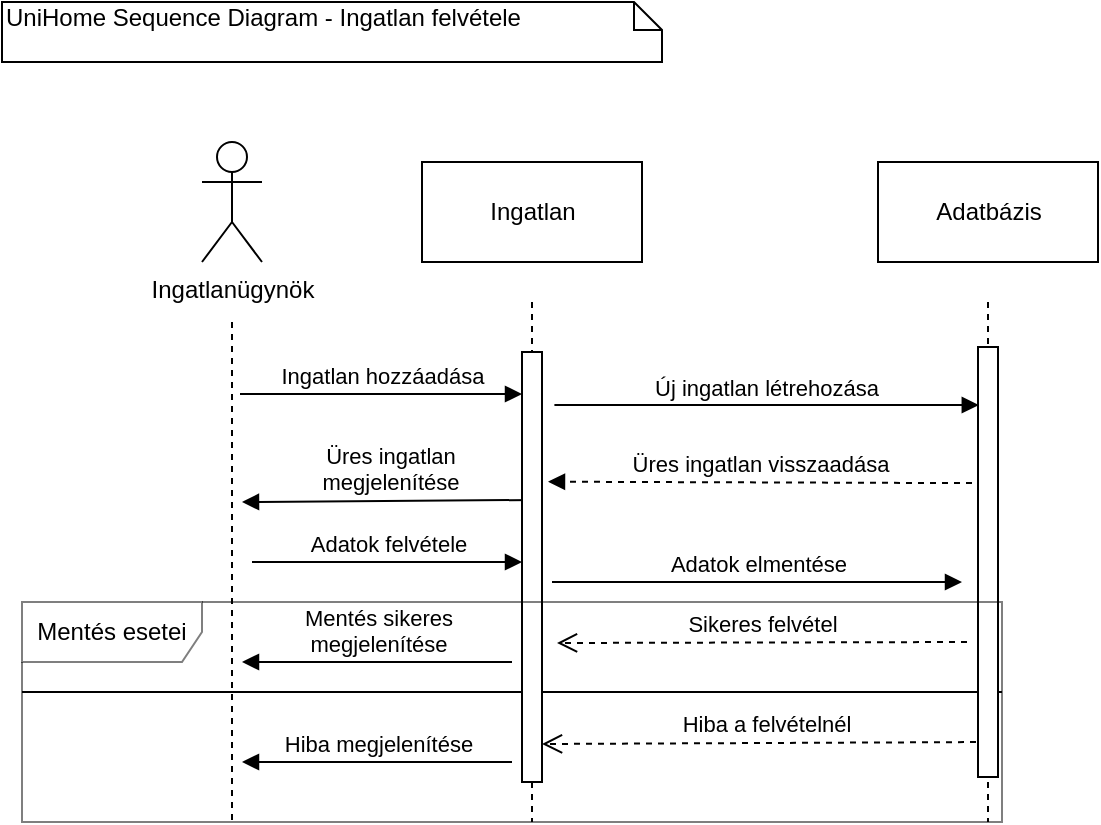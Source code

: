 <mxfile version="12.1.0" type="device" pages="1"><diagram id="O8WH-nbJDdIwoR8SOjJ0" name="Page-1"><mxGraphModel dx="1024" dy="561" grid="1" gridSize="10" guides="1" tooltips="1" connect="1" arrows="1" fold="1" page="1" pageScale="1" pageWidth="827" pageHeight="1169" math="0" shadow="0"><root><mxCell id="0"/><mxCell id="1" parent="0"/><mxCell id="MAEEGWp_GQ2vZxir57fZ-1" value="UniHome Sequence Diagram - Ingatlan felvétele" style="shape=note;whiteSpace=wrap;html=1;size=14;verticalAlign=top;align=left;spacingTop=-6;" vertex="1" parent="1"><mxGeometry x="20" y="10" width="330" height="30" as="geometry"/></mxCell><mxCell id="MAEEGWp_GQ2vZxir57fZ-3" value="Ingatlan" style="html=1;" vertex="1" parent="1"><mxGeometry x="230" y="90" width="110" height="50" as="geometry"/></mxCell><mxCell id="MAEEGWp_GQ2vZxir57fZ-4" value="Adatbázis" style="html=1;" vertex="1" parent="1"><mxGeometry x="458" y="90" width="110" height="50" as="geometry"/></mxCell><mxCell id="MAEEGWp_GQ2vZxir57fZ-6" value="Ingatlan hozzáadása" style="html=1;verticalAlign=bottom;endArrow=block;" edge="1" parent="1"><mxGeometry width="80" relative="1" as="geometry"><mxPoint x="139" y="206" as="sourcePoint"/><mxPoint x="280" y="206" as="targetPoint"/></mxGeometry></mxCell><mxCell id="MAEEGWp_GQ2vZxir57fZ-7" value="&lt;div&gt;Üres ingatlan&lt;/div&gt;&lt;div&gt; megjelenítése&lt;/div&gt;" style="html=1;verticalAlign=bottom;endArrow=block;exitX=0.3;exitY=0.376;exitDx=0;exitDy=0;exitPerimeter=0;" edge="1" parent="1"><mxGeometry width="80" relative="1" as="geometry"><mxPoint x="288" y="258.96" as="sourcePoint"/><mxPoint x="140" y="260" as="targetPoint"/></mxGeometry></mxCell><mxCell id="MAEEGWp_GQ2vZxir57fZ-10" value="Új ingatlan létrehozása" style="html=1;verticalAlign=bottom;endArrow=block;entryX=0.04;entryY=0.15;entryDx=0;entryDy=0;entryPerimeter=0;exitX=1.12;exitY=0.15;exitDx=0;exitDy=0;exitPerimeter=0;" edge="1" parent="1"><mxGeometry width="80" relative="1" as="geometry"><mxPoint x="296.2" y="211.5" as="sourcePoint"/><mxPoint x="508.4" y="211.5" as="targetPoint"/></mxGeometry></mxCell><mxCell id="MAEEGWp_GQ2vZxir57fZ-11" value="Üres ingatlan visszaadása" style="html=1;verticalAlign=bottom;endArrow=block;entryX=1.3;entryY=0.133;entryDx=0;entryDy=0;entryPerimeter=0;exitX=-0.3;exitY=0.336;exitDx=0;exitDy=0;exitPerimeter=0;dashed=1;" edge="1" parent="1"><mxGeometry width="80" relative="1" as="geometry"><mxPoint x="505" y="250.56" as="sourcePoint"/><mxPoint x="293" y="249.85" as="targetPoint"/></mxGeometry></mxCell><mxCell id="MAEEGWp_GQ2vZxir57fZ-19" value="Ingatlanügynök" style="shape=umlActor;verticalLabelPosition=bottom;labelBackgroundColor=#ffffff;verticalAlign=top;html=1;" vertex="1" parent="1"><mxGeometry x="120" y="80" width="30" height="60" as="geometry"/></mxCell><mxCell id="MAEEGWp_GQ2vZxir57fZ-20" value="" style="line;strokeWidth=1;fillColor=none;align=left;verticalAlign=middle;spacingTop=-1;spacingLeft=3;spacingRight=3;rotatable=0;labelPosition=right;points=[];portConstraint=eastwest;dashed=1;flipH=0;flipV=0;direction=south;" vertex="1" parent="1"><mxGeometry x="125" y="170" width="20" height="250" as="geometry"/></mxCell><mxCell id="MAEEGWp_GQ2vZxir57fZ-21" value="" style="line;strokeWidth=1;fillColor=none;align=left;verticalAlign=middle;spacingTop=-1;spacingLeft=3;spacingRight=3;rotatable=0;labelPosition=right;points=[];portConstraint=eastwest;dashed=1;flipH=0;flipV=0;direction=south;" vertex="1" parent="1"><mxGeometry x="275" y="160" width="20" height="260" as="geometry"/></mxCell><mxCell id="MAEEGWp_GQ2vZxir57fZ-22" value="" style="line;strokeWidth=1;fillColor=none;align=left;verticalAlign=middle;spacingTop=-1;spacingLeft=3;spacingRight=3;rotatable=0;labelPosition=right;points=[];portConstraint=eastwest;dashed=1;flipH=0;flipV=0;direction=south;" vertex="1" parent="1"><mxGeometry x="503" y="160" width="20" height="260" as="geometry"/></mxCell><mxCell id="MAEEGWp_GQ2vZxir57fZ-29" value="Adatok felvétele" style="html=1;verticalAlign=bottom;endArrow=block;" edge="1" parent="1"><mxGeometry width="80" relative="1" as="geometry"><mxPoint x="145" y="290" as="sourcePoint"/><mxPoint x="280" y="290" as="targetPoint"/></mxGeometry></mxCell><mxCell id="MAEEGWp_GQ2vZxir57fZ-30" value="Adatok elmentése" style="html=1;verticalAlign=bottom;endArrow=block;" edge="1" parent="1"><mxGeometry width="80" relative="1" as="geometry"><mxPoint x="295" y="300" as="sourcePoint"/><mxPoint x="500" y="300" as="targetPoint"/></mxGeometry></mxCell><mxCell id="MAEEGWp_GQ2vZxir57fZ-39" value="" style="line;strokeWidth=1;fillColor=none;align=left;verticalAlign=middle;spacingTop=-1;spacingLeft=3;spacingRight=3;rotatable=0;labelPosition=right;points=[];portConstraint=eastwest;" vertex="1" parent="1"><mxGeometry x="30" y="350" width="490" height="10" as="geometry"/></mxCell><mxCell id="MAEEGWp_GQ2vZxir57fZ-40" value="&lt;div&gt;Sikeres felvétel&lt;/div&gt;" style="html=1;verticalAlign=bottom;endArrow=open;dashed=1;endSize=8;" edge="1" parent="1"><mxGeometry relative="1" as="geometry"><mxPoint x="502.5" y="330" as="sourcePoint"/><mxPoint x="297.5" y="330.5" as="targetPoint"/></mxGeometry></mxCell><mxCell id="MAEEGWp_GQ2vZxir57fZ-41" value="&lt;div&gt;Mentés sikeres&lt;/div&gt;&lt;div&gt;megjelenítése&lt;br&gt;&lt;/div&gt;" style="html=1;verticalAlign=bottom;endArrow=block;" edge="1" parent="1"><mxGeometry width="80" relative="1" as="geometry"><mxPoint x="275" y="340" as="sourcePoint"/><mxPoint x="140" y="340" as="targetPoint"/></mxGeometry></mxCell><mxCell id="MAEEGWp_GQ2vZxir57fZ-42" value="&lt;div&gt;Hiba a felvételnél&lt;/div&gt;" style="html=1;verticalAlign=bottom;endArrow=open;dashed=1;endSize=8;" edge="1" parent="1"><mxGeometry relative="1" as="geometry"><mxPoint x="513" y="380" as="sourcePoint"/><mxPoint x="290" y="381" as="targetPoint"/></mxGeometry></mxCell><mxCell id="MAEEGWp_GQ2vZxir57fZ-47" value="Hiba megjelenítése" style="html=1;verticalAlign=bottom;endArrow=block;" edge="1" parent="1"><mxGeometry width="80" relative="1" as="geometry"><mxPoint x="275" y="390" as="sourcePoint"/><mxPoint x="140" y="390" as="targetPoint"/></mxGeometry></mxCell><mxCell id="MAEEGWp_GQ2vZxir57fZ-50" value="" style="html=1;points=[];perimeter=orthogonalPerimeter;" vertex="1" parent="1"><mxGeometry x="280" y="185" width="10" height="215" as="geometry"/></mxCell><mxCell id="MAEEGWp_GQ2vZxir57fZ-51" value="" style="html=1;points=[];perimeter=orthogonalPerimeter;" vertex="1" parent="1"><mxGeometry x="508" y="182.5" width="10" height="215" as="geometry"/></mxCell><mxCell id="MAEEGWp_GQ2vZxir57fZ-38" value="Mentés esetei" style="shape=umlFrame;whiteSpace=wrap;html=1;shadow=0;comic=0;gradientColor=none;opacity=50;swimlaneFillColor=none;fillColor=#ffffff;width=90;height=30;" vertex="1" parent="1"><mxGeometry x="30" y="310" width="490" height="110" as="geometry"/></mxCell></root></mxGraphModel></diagram></mxfile>